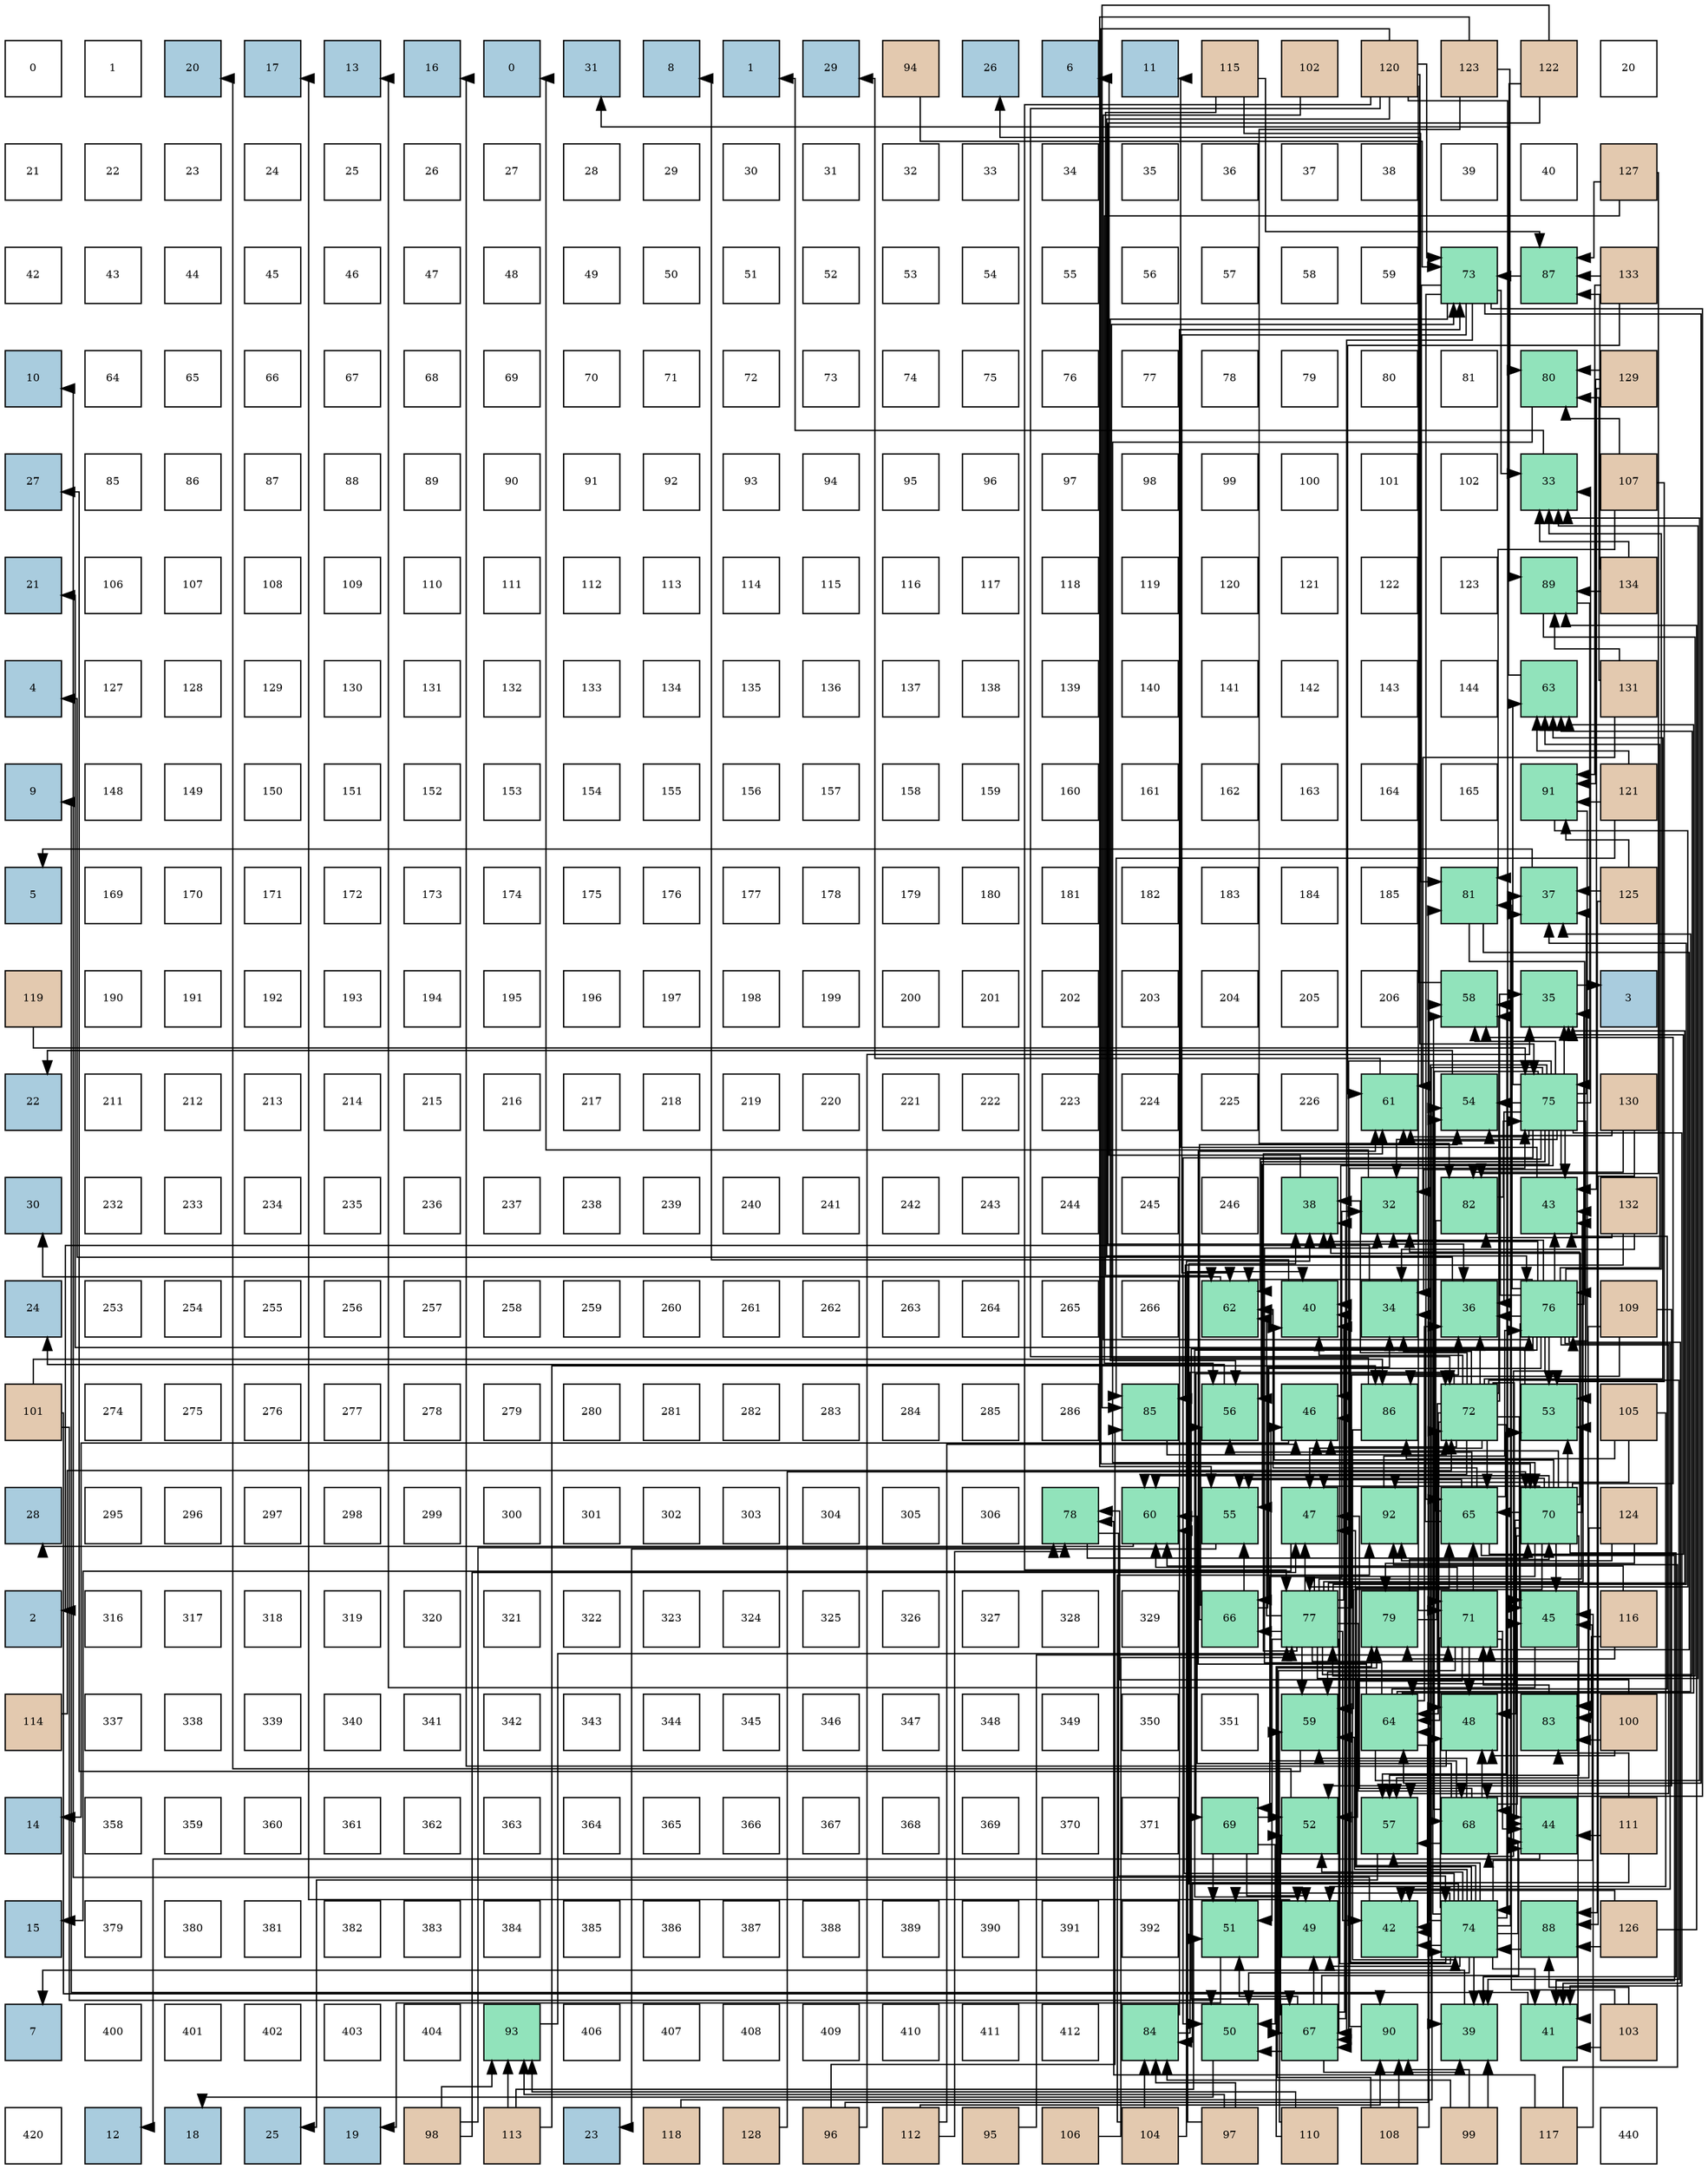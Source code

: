 digraph layout{
 rankdir=TB;
 splines=ortho;
 node [style=filled shape=square fixedsize=true width=0.6];
0[label="0", fontsize=8, fillcolor="#ffffff"];
1[label="1", fontsize=8, fillcolor="#ffffff"];
2[label="20", fontsize=8, fillcolor="#a9ccde"];
3[label="17", fontsize=8, fillcolor="#a9ccde"];
4[label="13", fontsize=8, fillcolor="#a9ccde"];
5[label="16", fontsize=8, fillcolor="#a9ccde"];
6[label="0", fontsize=8, fillcolor="#a9ccde"];
7[label="31", fontsize=8, fillcolor="#a9ccde"];
8[label="8", fontsize=8, fillcolor="#a9ccde"];
9[label="1", fontsize=8, fillcolor="#a9ccde"];
10[label="29", fontsize=8, fillcolor="#a9ccde"];
11[label="94", fontsize=8, fillcolor="#e3c9af"];
12[label="26", fontsize=8, fillcolor="#a9ccde"];
13[label="6", fontsize=8, fillcolor="#a9ccde"];
14[label="11", fontsize=8, fillcolor="#a9ccde"];
15[label="115", fontsize=8, fillcolor="#e3c9af"];
16[label="102", fontsize=8, fillcolor="#e3c9af"];
17[label="120", fontsize=8, fillcolor="#e3c9af"];
18[label="123", fontsize=8, fillcolor="#e3c9af"];
19[label="122", fontsize=8, fillcolor="#e3c9af"];
20[label="20", fontsize=8, fillcolor="#ffffff"];
21[label="21", fontsize=8, fillcolor="#ffffff"];
22[label="22", fontsize=8, fillcolor="#ffffff"];
23[label="23", fontsize=8, fillcolor="#ffffff"];
24[label="24", fontsize=8, fillcolor="#ffffff"];
25[label="25", fontsize=8, fillcolor="#ffffff"];
26[label="26", fontsize=8, fillcolor="#ffffff"];
27[label="27", fontsize=8, fillcolor="#ffffff"];
28[label="28", fontsize=8, fillcolor="#ffffff"];
29[label="29", fontsize=8, fillcolor="#ffffff"];
30[label="30", fontsize=8, fillcolor="#ffffff"];
31[label="31", fontsize=8, fillcolor="#ffffff"];
32[label="32", fontsize=8, fillcolor="#ffffff"];
33[label="33", fontsize=8, fillcolor="#ffffff"];
34[label="34", fontsize=8, fillcolor="#ffffff"];
35[label="35", fontsize=8, fillcolor="#ffffff"];
36[label="36", fontsize=8, fillcolor="#ffffff"];
37[label="37", fontsize=8, fillcolor="#ffffff"];
38[label="38", fontsize=8, fillcolor="#ffffff"];
39[label="39", fontsize=8, fillcolor="#ffffff"];
40[label="40", fontsize=8, fillcolor="#ffffff"];
41[label="127", fontsize=8, fillcolor="#e3c9af"];
42[label="42", fontsize=8, fillcolor="#ffffff"];
43[label="43", fontsize=8, fillcolor="#ffffff"];
44[label="44", fontsize=8, fillcolor="#ffffff"];
45[label="45", fontsize=8, fillcolor="#ffffff"];
46[label="46", fontsize=8, fillcolor="#ffffff"];
47[label="47", fontsize=8, fillcolor="#ffffff"];
48[label="48", fontsize=8, fillcolor="#ffffff"];
49[label="49", fontsize=8, fillcolor="#ffffff"];
50[label="50", fontsize=8, fillcolor="#ffffff"];
51[label="51", fontsize=8, fillcolor="#ffffff"];
52[label="52", fontsize=8, fillcolor="#ffffff"];
53[label="53", fontsize=8, fillcolor="#ffffff"];
54[label="54", fontsize=8, fillcolor="#ffffff"];
55[label="55", fontsize=8, fillcolor="#ffffff"];
56[label="56", fontsize=8, fillcolor="#ffffff"];
57[label="57", fontsize=8, fillcolor="#ffffff"];
58[label="58", fontsize=8, fillcolor="#ffffff"];
59[label="59", fontsize=8, fillcolor="#ffffff"];
60[label="73", fontsize=8, fillcolor="#91e3bb"];
61[label="87", fontsize=8, fillcolor="#91e3bb"];
62[label="133", fontsize=8, fillcolor="#e3c9af"];
63[label="10", fontsize=8, fillcolor="#a9ccde"];
64[label="64", fontsize=8, fillcolor="#ffffff"];
65[label="65", fontsize=8, fillcolor="#ffffff"];
66[label="66", fontsize=8, fillcolor="#ffffff"];
67[label="67", fontsize=8, fillcolor="#ffffff"];
68[label="68", fontsize=8, fillcolor="#ffffff"];
69[label="69", fontsize=8, fillcolor="#ffffff"];
70[label="70", fontsize=8, fillcolor="#ffffff"];
71[label="71", fontsize=8, fillcolor="#ffffff"];
72[label="72", fontsize=8, fillcolor="#ffffff"];
73[label="73", fontsize=8, fillcolor="#ffffff"];
74[label="74", fontsize=8, fillcolor="#ffffff"];
75[label="75", fontsize=8, fillcolor="#ffffff"];
76[label="76", fontsize=8, fillcolor="#ffffff"];
77[label="77", fontsize=8, fillcolor="#ffffff"];
78[label="78", fontsize=8, fillcolor="#ffffff"];
79[label="79", fontsize=8, fillcolor="#ffffff"];
80[label="80", fontsize=8, fillcolor="#ffffff"];
81[label="81", fontsize=8, fillcolor="#ffffff"];
82[label="80", fontsize=8, fillcolor="#91e3bb"];
83[label="129", fontsize=8, fillcolor="#e3c9af"];
84[label="27", fontsize=8, fillcolor="#a9ccde"];
85[label="85", fontsize=8, fillcolor="#ffffff"];
86[label="86", fontsize=8, fillcolor="#ffffff"];
87[label="87", fontsize=8, fillcolor="#ffffff"];
88[label="88", fontsize=8, fillcolor="#ffffff"];
89[label="89", fontsize=8, fillcolor="#ffffff"];
90[label="90", fontsize=8, fillcolor="#ffffff"];
91[label="91", fontsize=8, fillcolor="#ffffff"];
92[label="92", fontsize=8, fillcolor="#ffffff"];
93[label="93", fontsize=8, fillcolor="#ffffff"];
94[label="94", fontsize=8, fillcolor="#ffffff"];
95[label="95", fontsize=8, fillcolor="#ffffff"];
96[label="96", fontsize=8, fillcolor="#ffffff"];
97[label="97", fontsize=8, fillcolor="#ffffff"];
98[label="98", fontsize=8, fillcolor="#ffffff"];
99[label="99", fontsize=8, fillcolor="#ffffff"];
100[label="100", fontsize=8, fillcolor="#ffffff"];
101[label="101", fontsize=8, fillcolor="#ffffff"];
102[label="102", fontsize=8, fillcolor="#ffffff"];
103[label="33", fontsize=8, fillcolor="#91e3bb"];
104[label="107", fontsize=8, fillcolor="#e3c9af"];
105[label="21", fontsize=8, fillcolor="#a9ccde"];
106[label="106", fontsize=8, fillcolor="#ffffff"];
107[label="107", fontsize=8, fillcolor="#ffffff"];
108[label="108", fontsize=8, fillcolor="#ffffff"];
109[label="109", fontsize=8, fillcolor="#ffffff"];
110[label="110", fontsize=8, fillcolor="#ffffff"];
111[label="111", fontsize=8, fillcolor="#ffffff"];
112[label="112", fontsize=8, fillcolor="#ffffff"];
113[label="113", fontsize=8, fillcolor="#ffffff"];
114[label="114", fontsize=8, fillcolor="#ffffff"];
115[label="115", fontsize=8, fillcolor="#ffffff"];
116[label="116", fontsize=8, fillcolor="#ffffff"];
117[label="117", fontsize=8, fillcolor="#ffffff"];
118[label="118", fontsize=8, fillcolor="#ffffff"];
119[label="119", fontsize=8, fillcolor="#ffffff"];
120[label="120", fontsize=8, fillcolor="#ffffff"];
121[label="121", fontsize=8, fillcolor="#ffffff"];
122[label="122", fontsize=8, fillcolor="#ffffff"];
123[label="123", fontsize=8, fillcolor="#ffffff"];
124[label="89", fontsize=8, fillcolor="#91e3bb"];
125[label="134", fontsize=8, fillcolor="#e3c9af"];
126[label="4", fontsize=8, fillcolor="#a9ccde"];
127[label="127", fontsize=8, fillcolor="#ffffff"];
128[label="128", fontsize=8, fillcolor="#ffffff"];
129[label="129", fontsize=8, fillcolor="#ffffff"];
130[label="130", fontsize=8, fillcolor="#ffffff"];
131[label="131", fontsize=8, fillcolor="#ffffff"];
132[label="132", fontsize=8, fillcolor="#ffffff"];
133[label="133", fontsize=8, fillcolor="#ffffff"];
134[label="134", fontsize=8, fillcolor="#ffffff"];
135[label="135", fontsize=8, fillcolor="#ffffff"];
136[label="136", fontsize=8, fillcolor="#ffffff"];
137[label="137", fontsize=8, fillcolor="#ffffff"];
138[label="138", fontsize=8, fillcolor="#ffffff"];
139[label="139", fontsize=8, fillcolor="#ffffff"];
140[label="140", fontsize=8, fillcolor="#ffffff"];
141[label="141", fontsize=8, fillcolor="#ffffff"];
142[label="142", fontsize=8, fillcolor="#ffffff"];
143[label="143", fontsize=8, fillcolor="#ffffff"];
144[label="144", fontsize=8, fillcolor="#ffffff"];
145[label="63", fontsize=8, fillcolor="#91e3bb"];
146[label="131", fontsize=8, fillcolor="#e3c9af"];
147[label="9", fontsize=8, fillcolor="#a9ccde"];
148[label="148", fontsize=8, fillcolor="#ffffff"];
149[label="149", fontsize=8, fillcolor="#ffffff"];
150[label="150", fontsize=8, fillcolor="#ffffff"];
151[label="151", fontsize=8, fillcolor="#ffffff"];
152[label="152", fontsize=8, fillcolor="#ffffff"];
153[label="153", fontsize=8, fillcolor="#ffffff"];
154[label="154", fontsize=8, fillcolor="#ffffff"];
155[label="155", fontsize=8, fillcolor="#ffffff"];
156[label="156", fontsize=8, fillcolor="#ffffff"];
157[label="157", fontsize=8, fillcolor="#ffffff"];
158[label="158", fontsize=8, fillcolor="#ffffff"];
159[label="159", fontsize=8, fillcolor="#ffffff"];
160[label="160", fontsize=8, fillcolor="#ffffff"];
161[label="161", fontsize=8, fillcolor="#ffffff"];
162[label="162", fontsize=8, fillcolor="#ffffff"];
163[label="163", fontsize=8, fillcolor="#ffffff"];
164[label="164", fontsize=8, fillcolor="#ffffff"];
165[label="165", fontsize=8, fillcolor="#ffffff"];
166[label="91", fontsize=8, fillcolor="#91e3bb"];
167[label="121", fontsize=8, fillcolor="#e3c9af"];
168[label="5", fontsize=8, fillcolor="#a9ccde"];
169[label="169", fontsize=8, fillcolor="#ffffff"];
170[label="170", fontsize=8, fillcolor="#ffffff"];
171[label="171", fontsize=8, fillcolor="#ffffff"];
172[label="172", fontsize=8, fillcolor="#ffffff"];
173[label="173", fontsize=8, fillcolor="#ffffff"];
174[label="174", fontsize=8, fillcolor="#ffffff"];
175[label="175", fontsize=8, fillcolor="#ffffff"];
176[label="176", fontsize=8, fillcolor="#ffffff"];
177[label="177", fontsize=8, fillcolor="#ffffff"];
178[label="178", fontsize=8, fillcolor="#ffffff"];
179[label="179", fontsize=8, fillcolor="#ffffff"];
180[label="180", fontsize=8, fillcolor="#ffffff"];
181[label="181", fontsize=8, fillcolor="#ffffff"];
182[label="182", fontsize=8, fillcolor="#ffffff"];
183[label="183", fontsize=8, fillcolor="#ffffff"];
184[label="184", fontsize=8, fillcolor="#ffffff"];
185[label="185", fontsize=8, fillcolor="#ffffff"];
186[label="81", fontsize=8, fillcolor="#91e3bb"];
187[label="37", fontsize=8, fillcolor="#91e3bb"];
188[label="125", fontsize=8, fillcolor="#e3c9af"];
189[label="119", fontsize=8, fillcolor="#e3c9af"];
190[label="190", fontsize=8, fillcolor="#ffffff"];
191[label="191", fontsize=8, fillcolor="#ffffff"];
192[label="192", fontsize=8, fillcolor="#ffffff"];
193[label="193", fontsize=8, fillcolor="#ffffff"];
194[label="194", fontsize=8, fillcolor="#ffffff"];
195[label="195", fontsize=8, fillcolor="#ffffff"];
196[label="196", fontsize=8, fillcolor="#ffffff"];
197[label="197", fontsize=8, fillcolor="#ffffff"];
198[label="198", fontsize=8, fillcolor="#ffffff"];
199[label="199", fontsize=8, fillcolor="#ffffff"];
200[label="200", fontsize=8, fillcolor="#ffffff"];
201[label="201", fontsize=8, fillcolor="#ffffff"];
202[label="202", fontsize=8, fillcolor="#ffffff"];
203[label="203", fontsize=8, fillcolor="#ffffff"];
204[label="204", fontsize=8, fillcolor="#ffffff"];
205[label="205", fontsize=8, fillcolor="#ffffff"];
206[label="206", fontsize=8, fillcolor="#ffffff"];
207[label="58", fontsize=8, fillcolor="#91e3bb"];
208[label="35", fontsize=8, fillcolor="#91e3bb"];
209[label="3", fontsize=8, fillcolor="#a9ccde"];
210[label="22", fontsize=8, fillcolor="#a9ccde"];
211[label="211", fontsize=8, fillcolor="#ffffff"];
212[label="212", fontsize=8, fillcolor="#ffffff"];
213[label="213", fontsize=8, fillcolor="#ffffff"];
214[label="214", fontsize=8, fillcolor="#ffffff"];
215[label="215", fontsize=8, fillcolor="#ffffff"];
216[label="216", fontsize=8, fillcolor="#ffffff"];
217[label="217", fontsize=8, fillcolor="#ffffff"];
218[label="218", fontsize=8, fillcolor="#ffffff"];
219[label="219", fontsize=8, fillcolor="#ffffff"];
220[label="220", fontsize=8, fillcolor="#ffffff"];
221[label="221", fontsize=8, fillcolor="#ffffff"];
222[label="222", fontsize=8, fillcolor="#ffffff"];
223[label="223", fontsize=8, fillcolor="#ffffff"];
224[label="224", fontsize=8, fillcolor="#ffffff"];
225[label="225", fontsize=8, fillcolor="#ffffff"];
226[label="226", fontsize=8, fillcolor="#ffffff"];
227[label="61", fontsize=8, fillcolor="#91e3bb"];
228[label="54", fontsize=8, fillcolor="#91e3bb"];
229[label="75", fontsize=8, fillcolor="#91e3bb"];
230[label="130", fontsize=8, fillcolor="#e3c9af"];
231[label="30", fontsize=8, fillcolor="#a9ccde"];
232[label="232", fontsize=8, fillcolor="#ffffff"];
233[label="233", fontsize=8, fillcolor="#ffffff"];
234[label="234", fontsize=8, fillcolor="#ffffff"];
235[label="235", fontsize=8, fillcolor="#ffffff"];
236[label="236", fontsize=8, fillcolor="#ffffff"];
237[label="237", fontsize=8, fillcolor="#ffffff"];
238[label="238", fontsize=8, fillcolor="#ffffff"];
239[label="239", fontsize=8, fillcolor="#ffffff"];
240[label="240", fontsize=8, fillcolor="#ffffff"];
241[label="241", fontsize=8, fillcolor="#ffffff"];
242[label="242", fontsize=8, fillcolor="#ffffff"];
243[label="243", fontsize=8, fillcolor="#ffffff"];
244[label="244", fontsize=8, fillcolor="#ffffff"];
245[label="245", fontsize=8, fillcolor="#ffffff"];
246[label="246", fontsize=8, fillcolor="#ffffff"];
247[label="38", fontsize=8, fillcolor="#91e3bb"];
248[label="32", fontsize=8, fillcolor="#91e3bb"];
249[label="82", fontsize=8, fillcolor="#91e3bb"];
250[label="43", fontsize=8, fillcolor="#91e3bb"];
251[label="132", fontsize=8, fillcolor="#e3c9af"];
252[label="24", fontsize=8, fillcolor="#a9ccde"];
253[label="253", fontsize=8, fillcolor="#ffffff"];
254[label="254", fontsize=8, fillcolor="#ffffff"];
255[label="255", fontsize=8, fillcolor="#ffffff"];
256[label="256", fontsize=8, fillcolor="#ffffff"];
257[label="257", fontsize=8, fillcolor="#ffffff"];
258[label="258", fontsize=8, fillcolor="#ffffff"];
259[label="259", fontsize=8, fillcolor="#ffffff"];
260[label="260", fontsize=8, fillcolor="#ffffff"];
261[label="261", fontsize=8, fillcolor="#ffffff"];
262[label="262", fontsize=8, fillcolor="#ffffff"];
263[label="263", fontsize=8, fillcolor="#ffffff"];
264[label="264", fontsize=8, fillcolor="#ffffff"];
265[label="265", fontsize=8, fillcolor="#ffffff"];
266[label="266", fontsize=8, fillcolor="#ffffff"];
267[label="62", fontsize=8, fillcolor="#91e3bb"];
268[label="40", fontsize=8, fillcolor="#91e3bb"];
269[label="34", fontsize=8, fillcolor="#91e3bb"];
270[label="36", fontsize=8, fillcolor="#91e3bb"];
271[label="76", fontsize=8, fillcolor="#91e3bb"];
272[label="109", fontsize=8, fillcolor="#e3c9af"];
273[label="101", fontsize=8, fillcolor="#e3c9af"];
274[label="274", fontsize=8, fillcolor="#ffffff"];
275[label="275", fontsize=8, fillcolor="#ffffff"];
276[label="276", fontsize=8, fillcolor="#ffffff"];
277[label="277", fontsize=8, fillcolor="#ffffff"];
278[label="278", fontsize=8, fillcolor="#ffffff"];
279[label="279", fontsize=8, fillcolor="#ffffff"];
280[label="280", fontsize=8, fillcolor="#ffffff"];
281[label="281", fontsize=8, fillcolor="#ffffff"];
282[label="282", fontsize=8, fillcolor="#ffffff"];
283[label="283", fontsize=8, fillcolor="#ffffff"];
284[label="284", fontsize=8, fillcolor="#ffffff"];
285[label="285", fontsize=8, fillcolor="#ffffff"];
286[label="286", fontsize=8, fillcolor="#ffffff"];
287[label="85", fontsize=8, fillcolor="#91e3bb"];
288[label="56", fontsize=8, fillcolor="#91e3bb"];
289[label="46", fontsize=8, fillcolor="#91e3bb"];
290[label="86", fontsize=8, fillcolor="#91e3bb"];
291[label="72", fontsize=8, fillcolor="#91e3bb"];
292[label="53", fontsize=8, fillcolor="#91e3bb"];
293[label="105", fontsize=8, fillcolor="#e3c9af"];
294[label="28", fontsize=8, fillcolor="#a9ccde"];
295[label="295", fontsize=8, fillcolor="#ffffff"];
296[label="296", fontsize=8, fillcolor="#ffffff"];
297[label="297", fontsize=8, fillcolor="#ffffff"];
298[label="298", fontsize=8, fillcolor="#ffffff"];
299[label="299", fontsize=8, fillcolor="#ffffff"];
300[label="300", fontsize=8, fillcolor="#ffffff"];
301[label="301", fontsize=8, fillcolor="#ffffff"];
302[label="302", fontsize=8, fillcolor="#ffffff"];
303[label="303", fontsize=8, fillcolor="#ffffff"];
304[label="304", fontsize=8, fillcolor="#ffffff"];
305[label="305", fontsize=8, fillcolor="#ffffff"];
306[label="306", fontsize=8, fillcolor="#ffffff"];
307[label="78", fontsize=8, fillcolor="#91e3bb"];
308[label="60", fontsize=8, fillcolor="#91e3bb"];
309[label="55", fontsize=8, fillcolor="#91e3bb"];
310[label="47", fontsize=8, fillcolor="#91e3bb"];
311[label="92", fontsize=8, fillcolor="#91e3bb"];
312[label="65", fontsize=8, fillcolor="#91e3bb"];
313[label="70", fontsize=8, fillcolor="#91e3bb"];
314[label="124", fontsize=8, fillcolor="#e3c9af"];
315[label="2", fontsize=8, fillcolor="#a9ccde"];
316[label="316", fontsize=8, fillcolor="#ffffff"];
317[label="317", fontsize=8, fillcolor="#ffffff"];
318[label="318", fontsize=8, fillcolor="#ffffff"];
319[label="319", fontsize=8, fillcolor="#ffffff"];
320[label="320", fontsize=8, fillcolor="#ffffff"];
321[label="321", fontsize=8, fillcolor="#ffffff"];
322[label="322", fontsize=8, fillcolor="#ffffff"];
323[label="323", fontsize=8, fillcolor="#ffffff"];
324[label="324", fontsize=8, fillcolor="#ffffff"];
325[label="325", fontsize=8, fillcolor="#ffffff"];
326[label="326", fontsize=8, fillcolor="#ffffff"];
327[label="327", fontsize=8, fillcolor="#ffffff"];
328[label="328", fontsize=8, fillcolor="#ffffff"];
329[label="329", fontsize=8, fillcolor="#ffffff"];
330[label="66", fontsize=8, fillcolor="#91e3bb"];
331[label="77", fontsize=8, fillcolor="#91e3bb"];
332[label="79", fontsize=8, fillcolor="#91e3bb"];
333[label="71", fontsize=8, fillcolor="#91e3bb"];
334[label="45", fontsize=8, fillcolor="#91e3bb"];
335[label="116", fontsize=8, fillcolor="#e3c9af"];
336[label="114", fontsize=8, fillcolor="#e3c9af"];
337[label="337", fontsize=8, fillcolor="#ffffff"];
338[label="338", fontsize=8, fillcolor="#ffffff"];
339[label="339", fontsize=8, fillcolor="#ffffff"];
340[label="340", fontsize=8, fillcolor="#ffffff"];
341[label="341", fontsize=8, fillcolor="#ffffff"];
342[label="342", fontsize=8, fillcolor="#ffffff"];
343[label="343", fontsize=8, fillcolor="#ffffff"];
344[label="344", fontsize=8, fillcolor="#ffffff"];
345[label="345", fontsize=8, fillcolor="#ffffff"];
346[label="346", fontsize=8, fillcolor="#ffffff"];
347[label="347", fontsize=8, fillcolor="#ffffff"];
348[label="348", fontsize=8, fillcolor="#ffffff"];
349[label="349", fontsize=8, fillcolor="#ffffff"];
350[label="350", fontsize=8, fillcolor="#ffffff"];
351[label="351", fontsize=8, fillcolor="#ffffff"];
352[label="59", fontsize=8, fillcolor="#91e3bb"];
353[label="64", fontsize=8, fillcolor="#91e3bb"];
354[label="48", fontsize=8, fillcolor="#91e3bb"];
355[label="83", fontsize=8, fillcolor="#91e3bb"];
356[label="100", fontsize=8, fillcolor="#e3c9af"];
357[label="14", fontsize=8, fillcolor="#a9ccde"];
358[label="358", fontsize=8, fillcolor="#ffffff"];
359[label="359", fontsize=8, fillcolor="#ffffff"];
360[label="360", fontsize=8, fillcolor="#ffffff"];
361[label="361", fontsize=8, fillcolor="#ffffff"];
362[label="362", fontsize=8, fillcolor="#ffffff"];
363[label="363", fontsize=8, fillcolor="#ffffff"];
364[label="364", fontsize=8, fillcolor="#ffffff"];
365[label="365", fontsize=8, fillcolor="#ffffff"];
366[label="366", fontsize=8, fillcolor="#ffffff"];
367[label="367", fontsize=8, fillcolor="#ffffff"];
368[label="368", fontsize=8, fillcolor="#ffffff"];
369[label="369", fontsize=8, fillcolor="#ffffff"];
370[label="370", fontsize=8, fillcolor="#ffffff"];
371[label="371", fontsize=8, fillcolor="#ffffff"];
372[label="69", fontsize=8, fillcolor="#91e3bb"];
373[label="52", fontsize=8, fillcolor="#91e3bb"];
374[label="57", fontsize=8, fillcolor="#91e3bb"];
375[label="68", fontsize=8, fillcolor="#91e3bb"];
376[label="44", fontsize=8, fillcolor="#91e3bb"];
377[label="111", fontsize=8, fillcolor="#e3c9af"];
378[label="15", fontsize=8, fillcolor="#a9ccde"];
379[label="379", fontsize=8, fillcolor="#ffffff"];
380[label="380", fontsize=8, fillcolor="#ffffff"];
381[label="381", fontsize=8, fillcolor="#ffffff"];
382[label="382", fontsize=8, fillcolor="#ffffff"];
383[label="383", fontsize=8, fillcolor="#ffffff"];
384[label="384", fontsize=8, fillcolor="#ffffff"];
385[label="385", fontsize=8, fillcolor="#ffffff"];
386[label="386", fontsize=8, fillcolor="#ffffff"];
387[label="387", fontsize=8, fillcolor="#ffffff"];
388[label="388", fontsize=8, fillcolor="#ffffff"];
389[label="389", fontsize=8, fillcolor="#ffffff"];
390[label="390", fontsize=8, fillcolor="#ffffff"];
391[label="391", fontsize=8, fillcolor="#ffffff"];
392[label="392", fontsize=8, fillcolor="#ffffff"];
393[label="51", fontsize=8, fillcolor="#91e3bb"];
394[label="49", fontsize=8, fillcolor="#91e3bb"];
395[label="42", fontsize=8, fillcolor="#91e3bb"];
396[label="74", fontsize=8, fillcolor="#91e3bb"];
397[label="88", fontsize=8, fillcolor="#91e3bb"];
398[label="126", fontsize=8, fillcolor="#e3c9af"];
399[label="7", fontsize=8, fillcolor="#a9ccde"];
400[label="400", fontsize=8, fillcolor="#ffffff"];
401[label="401", fontsize=8, fillcolor="#ffffff"];
402[label="402", fontsize=8, fillcolor="#ffffff"];
403[label="403", fontsize=8, fillcolor="#ffffff"];
404[label="404", fontsize=8, fillcolor="#ffffff"];
405[label="93", fontsize=8, fillcolor="#91e3bb"];
406[label="406", fontsize=8, fillcolor="#ffffff"];
407[label="407", fontsize=8, fillcolor="#ffffff"];
408[label="408", fontsize=8, fillcolor="#ffffff"];
409[label="409", fontsize=8, fillcolor="#ffffff"];
410[label="410", fontsize=8, fillcolor="#ffffff"];
411[label="411", fontsize=8, fillcolor="#ffffff"];
412[label="412", fontsize=8, fillcolor="#ffffff"];
413[label="84", fontsize=8, fillcolor="#91e3bb"];
414[label="50", fontsize=8, fillcolor="#91e3bb"];
415[label="67", fontsize=8, fillcolor="#91e3bb"];
416[label="90", fontsize=8, fillcolor="#91e3bb"];
417[label="39", fontsize=8, fillcolor="#91e3bb"];
418[label="41", fontsize=8, fillcolor="#91e3bb"];
419[label="103", fontsize=8, fillcolor="#e3c9af"];
420[label="420", fontsize=8, fillcolor="#ffffff"];
421[label="12", fontsize=8, fillcolor="#a9ccde"];
422[label="18", fontsize=8, fillcolor="#a9ccde"];
423[label="25", fontsize=8, fillcolor="#a9ccde"];
424[label="19", fontsize=8, fillcolor="#a9ccde"];
425[label="98", fontsize=8, fillcolor="#e3c9af"];
426[label="113", fontsize=8, fillcolor="#e3c9af"];
427[label="23", fontsize=8, fillcolor="#a9ccde"];
428[label="118", fontsize=8, fillcolor="#e3c9af"];
429[label="128", fontsize=8, fillcolor="#e3c9af"];
430[label="96", fontsize=8, fillcolor="#e3c9af"];
431[label="112", fontsize=8, fillcolor="#e3c9af"];
432[label="95", fontsize=8, fillcolor="#e3c9af"];
433[label="106", fontsize=8, fillcolor="#e3c9af"];
434[label="104", fontsize=8, fillcolor="#e3c9af"];
435[label="97", fontsize=8, fillcolor="#e3c9af"];
436[label="110", fontsize=8, fillcolor="#e3c9af"];
437[label="108", fontsize=8, fillcolor="#e3c9af"];
438[label="99", fontsize=8, fillcolor="#e3c9af"];
439[label="117", fontsize=8, fillcolor="#e3c9af"];
440[label="440", fontsize=8, fillcolor="#ffffff"];
edge [constraint=false, style=vis];248 -> 6;
103 -> 9;
269 -> 315;
208 -> 209;
270 -> 126;
187 -> 168;
247 -> 13;
417 -> 399;
268 -> 8;
418 -> 147;
395 -> 63;
250 -> 14;
376 -> 421;
334 -> 4;
289 -> 357;
310 -> 378;
354 -> 5;
394 -> 3;
414 -> 422;
393 -> 424;
373 -> 2;
292 -> 105;
228 -> 210;
309 -> 427;
288 -> 252;
374 -> 423;
207 -> 12;
352 -> 84;
308 -> 294;
227 -> 10;
267 -> 231;
145 -> 7;
353 -> 248;
353 -> 103;
353 -> 270;
353 -> 187;
353 -> 395;
353 -> 250;
353 -> 227;
353 -> 145;
312 -> 269;
312 -> 208;
312 -> 418;
312 -> 292;
312 -> 228;
312 -> 309;
312 -> 288;
312 -> 267;
330 -> 269;
330 -> 228;
330 -> 309;
330 -> 288;
415 -> 247;
415 -> 417;
415 -> 268;
415 -> 376;
415 -> 394;
415 -> 414;
415 -> 393;
415 -> 373;
375 -> 334;
375 -> 289;
375 -> 310;
375 -> 354;
375 -> 374;
375 -> 207;
375 -> 352;
375 -> 308;
372 -> 394;
372 -> 414;
372 -> 393;
372 -> 373;
313 -> 248;
313 -> 247;
313 -> 417;
313 -> 268;
313 -> 250;
313 -> 376;
313 -> 334;
313 -> 289;
313 -> 310;
313 -> 354;
313 -> 292;
313 -> 309;
313 -> 374;
313 -> 207;
313 -> 352;
313 -> 308;
313 -> 353;
313 -> 312;
313 -> 372;
333 -> 376;
333 -> 354;
333 -> 373;
333 -> 308;
333 -> 353;
333 -> 312;
333 -> 415;
333 -> 375;
291 -> 269;
291 -> 208;
291 -> 270;
291 -> 247;
291 -> 417;
291 -> 268;
291 -> 376;
291 -> 334;
291 -> 289;
291 -> 310;
291 -> 354;
291 -> 374;
291 -> 207;
291 -> 352;
291 -> 308;
291 -> 145;
291 -> 353;
291 -> 312;
291 -> 372;
60 -> 103;
60 -> 288;
60 -> 227;
60 -> 267;
60 -> 353;
60 -> 312;
60 -> 415;
60 -> 375;
396 -> 187;
396 -> 247;
396 -> 417;
396 -> 268;
396 -> 418;
396 -> 395;
396 -> 376;
396 -> 334;
396 -> 289;
396 -> 310;
396 -> 354;
396 -> 394;
396 -> 414;
396 -> 393;
396 -> 373;
396 -> 228;
396 -> 374;
396 -> 207;
396 -> 352;
396 -> 308;
396 -> 353;
396 -> 312;
229 -> 248;
229 -> 103;
229 -> 269;
229 -> 208;
229 -> 270;
229 -> 187;
229 -> 417;
229 -> 418;
229 -> 395;
229 -> 250;
229 -> 289;
229 -> 414;
229 -> 292;
229 -> 228;
229 -> 309;
229 -> 288;
229 -> 207;
229 -> 227;
229 -> 267;
229 -> 145;
229 -> 415;
229 -> 375;
271 -> 248;
271 -> 103;
271 -> 208;
271 -> 270;
271 -> 187;
271 -> 247;
271 -> 418;
271 -> 395;
271 -> 250;
271 -> 334;
271 -> 394;
271 -> 292;
271 -> 374;
271 -> 227;
271 -> 267;
271 -> 145;
271 -> 330;
271 -> 415;
271 -> 375;
331 -> 248;
331 -> 103;
331 -> 208;
331 -> 270;
331 -> 187;
331 -> 268;
331 -> 418;
331 -> 395;
331 -> 250;
331 -> 310;
331 -> 393;
331 -> 292;
331 -> 352;
331 -> 227;
331 -> 267;
331 -> 145;
331 -> 330;
331 -> 415;
331 -> 375;
307 -> 313;
307 -> 396;
332 -> 313;
332 -> 291;
82 -> 313;
186 -> 333;
186 -> 271;
249 -> 333;
249 -> 229;
355 -> 333;
413 -> 291;
413 -> 60;
287 -> 291;
290 -> 60;
290 -> 396;
61 -> 60;
397 -> 396;
124 -> 229;
124 -> 331;
416 -> 229;
166 -> 271;
166 -> 331;
311 -> 271;
405 -> 331;
11 -> 60;
432 -> 333;
430 -> 208;
430 -> 186;
430 -> 287;
435 -> 268;
435 -> 413;
435 -> 405;
425 -> 310;
425 -> 307;
425 -> 405;
438 -> 417;
438 -> 413;
438 -> 416;
356 -> 354;
356 -> 307;
356 -> 355;
273 -> 414;
273 -> 290;
273 -> 416;
16 -> 271;
419 -> 418;
419 -> 186;
419 -> 397;
434 -> 247;
434 -> 413;
434 -> 311;
293 -> 394;
293 -> 290;
293 -> 311;
433 -> 331;
104 -> 292;
104 -> 82;
104 -> 186;
437 -> 207;
437 -> 332;
437 -> 416;
272 -> 373;
272 -> 355;
272 -> 290;
436 -> 352;
436 -> 332;
436 -> 405;
377 -> 376;
377 -> 355;
377 -> 413;
431 -> 289;
431 -> 307;
431 -> 416;
426 -> 393;
426 -> 290;
426 -> 405;
336 -> 291;
15 -> 267;
15 -> 186;
15 -> 61;
335 -> 308;
335 -> 332;
335 -> 355;
439 -> 334;
439 -> 307;
439 -> 311;
428 -> 396;
189 -> 229;
17 -> 313;
17 -> 333;
17 -> 291;
17 -> 60;
17 -> 396;
17 -> 229;
17 -> 271;
17 -> 331;
167 -> 145;
167 -> 287;
167 -> 166;
19 -> 270;
19 -> 287;
19 -> 124;
18 -> 309;
18 -> 82;
18 -> 249;
314 -> 374;
314 -> 332;
314 -> 311;
188 -> 187;
188 -> 397;
188 -> 166;
398 -> 395;
398 -> 397;
398 -> 124;
41 -> 288;
41 -> 249;
41 -> 61;
429 -> 313;
83 -> 250;
83 -> 82;
83 -> 166;
230 -> 228;
230 -> 249;
230 -> 397;
146 -> 248;
146 -> 82;
146 -> 124;
251 -> 269;
251 -> 249;
251 -> 287;
62 -> 227;
62 -> 61;
62 -> 166;
125 -> 103;
125 -> 61;
125 -> 124;
edge [constraint=true, style=invis];
0 -> 21 -> 42 -> 63 -> 84 -> 105 -> 126 -> 147 -> 168 -> 189 -> 210 -> 231 -> 252 -> 273 -> 294 -> 315 -> 336 -> 357 -> 378 -> 399 -> 420;
1 -> 22 -> 43 -> 64 -> 85 -> 106 -> 127 -> 148 -> 169 -> 190 -> 211 -> 232 -> 253 -> 274 -> 295 -> 316 -> 337 -> 358 -> 379 -> 400 -> 421;
2 -> 23 -> 44 -> 65 -> 86 -> 107 -> 128 -> 149 -> 170 -> 191 -> 212 -> 233 -> 254 -> 275 -> 296 -> 317 -> 338 -> 359 -> 380 -> 401 -> 422;
3 -> 24 -> 45 -> 66 -> 87 -> 108 -> 129 -> 150 -> 171 -> 192 -> 213 -> 234 -> 255 -> 276 -> 297 -> 318 -> 339 -> 360 -> 381 -> 402 -> 423;
4 -> 25 -> 46 -> 67 -> 88 -> 109 -> 130 -> 151 -> 172 -> 193 -> 214 -> 235 -> 256 -> 277 -> 298 -> 319 -> 340 -> 361 -> 382 -> 403 -> 424;
5 -> 26 -> 47 -> 68 -> 89 -> 110 -> 131 -> 152 -> 173 -> 194 -> 215 -> 236 -> 257 -> 278 -> 299 -> 320 -> 341 -> 362 -> 383 -> 404 -> 425;
6 -> 27 -> 48 -> 69 -> 90 -> 111 -> 132 -> 153 -> 174 -> 195 -> 216 -> 237 -> 258 -> 279 -> 300 -> 321 -> 342 -> 363 -> 384 -> 405 -> 426;
7 -> 28 -> 49 -> 70 -> 91 -> 112 -> 133 -> 154 -> 175 -> 196 -> 217 -> 238 -> 259 -> 280 -> 301 -> 322 -> 343 -> 364 -> 385 -> 406 -> 427;
8 -> 29 -> 50 -> 71 -> 92 -> 113 -> 134 -> 155 -> 176 -> 197 -> 218 -> 239 -> 260 -> 281 -> 302 -> 323 -> 344 -> 365 -> 386 -> 407 -> 428;
9 -> 30 -> 51 -> 72 -> 93 -> 114 -> 135 -> 156 -> 177 -> 198 -> 219 -> 240 -> 261 -> 282 -> 303 -> 324 -> 345 -> 366 -> 387 -> 408 -> 429;
10 -> 31 -> 52 -> 73 -> 94 -> 115 -> 136 -> 157 -> 178 -> 199 -> 220 -> 241 -> 262 -> 283 -> 304 -> 325 -> 346 -> 367 -> 388 -> 409 -> 430;
11 -> 32 -> 53 -> 74 -> 95 -> 116 -> 137 -> 158 -> 179 -> 200 -> 221 -> 242 -> 263 -> 284 -> 305 -> 326 -> 347 -> 368 -> 389 -> 410 -> 431;
12 -> 33 -> 54 -> 75 -> 96 -> 117 -> 138 -> 159 -> 180 -> 201 -> 222 -> 243 -> 264 -> 285 -> 306 -> 327 -> 348 -> 369 -> 390 -> 411 -> 432;
13 -> 34 -> 55 -> 76 -> 97 -> 118 -> 139 -> 160 -> 181 -> 202 -> 223 -> 244 -> 265 -> 286 -> 307 -> 328 -> 349 -> 370 -> 391 -> 412 -> 433;
14 -> 35 -> 56 -> 77 -> 98 -> 119 -> 140 -> 161 -> 182 -> 203 -> 224 -> 245 -> 266 -> 287 -> 308 -> 329 -> 350 -> 371 -> 392 -> 413 -> 434;
15 -> 36 -> 57 -> 78 -> 99 -> 120 -> 141 -> 162 -> 183 -> 204 -> 225 -> 246 -> 267 -> 288 -> 309 -> 330 -> 351 -> 372 -> 393 -> 414 -> 435;
16 -> 37 -> 58 -> 79 -> 100 -> 121 -> 142 -> 163 -> 184 -> 205 -> 226 -> 247 -> 268 -> 289 -> 310 -> 331 -> 352 -> 373 -> 394 -> 415 -> 436;
17 -> 38 -> 59 -> 80 -> 101 -> 122 -> 143 -> 164 -> 185 -> 206 -> 227 -> 248 -> 269 -> 290 -> 311 -> 332 -> 353 -> 374 -> 395 -> 416 -> 437;
18 -> 39 -> 60 -> 81 -> 102 -> 123 -> 144 -> 165 -> 186 -> 207 -> 228 -> 249 -> 270 -> 291 -> 312 -> 333 -> 354 -> 375 -> 396 -> 417 -> 438;
19 -> 40 -> 61 -> 82 -> 103 -> 124 -> 145 -> 166 -> 187 -> 208 -> 229 -> 250 -> 271 -> 292 -> 313 -> 334 -> 355 -> 376 -> 397 -> 418 -> 439;
20 -> 41 -> 62 -> 83 -> 104 -> 125 -> 146 -> 167 -> 188 -> 209 -> 230 -> 251 -> 272 -> 293 -> 314 -> 335 -> 356 -> 377 -> 398 -> 419 -> 440;
rank = same {0 -> 1 -> 2 -> 3 -> 4 -> 5 -> 6 -> 7 -> 8 -> 9 -> 10 -> 11 -> 12 -> 13 -> 14 -> 15 -> 16 -> 17 -> 18 -> 19 -> 20};
rank = same {21 -> 22 -> 23 -> 24 -> 25 -> 26 -> 27 -> 28 -> 29 -> 30 -> 31 -> 32 -> 33 -> 34 -> 35 -> 36 -> 37 -> 38 -> 39 -> 40 -> 41};
rank = same {42 -> 43 -> 44 -> 45 -> 46 -> 47 -> 48 -> 49 -> 50 -> 51 -> 52 -> 53 -> 54 -> 55 -> 56 -> 57 -> 58 -> 59 -> 60 -> 61 -> 62};
rank = same {63 -> 64 -> 65 -> 66 -> 67 -> 68 -> 69 -> 70 -> 71 -> 72 -> 73 -> 74 -> 75 -> 76 -> 77 -> 78 -> 79 -> 80 -> 81 -> 82 -> 83};
rank = same {84 -> 85 -> 86 -> 87 -> 88 -> 89 -> 90 -> 91 -> 92 -> 93 -> 94 -> 95 -> 96 -> 97 -> 98 -> 99 -> 100 -> 101 -> 102 -> 103 -> 104};
rank = same {105 -> 106 -> 107 -> 108 -> 109 -> 110 -> 111 -> 112 -> 113 -> 114 -> 115 -> 116 -> 117 -> 118 -> 119 -> 120 -> 121 -> 122 -> 123 -> 124 -> 125};
rank = same {126 -> 127 -> 128 -> 129 -> 130 -> 131 -> 132 -> 133 -> 134 -> 135 -> 136 -> 137 -> 138 -> 139 -> 140 -> 141 -> 142 -> 143 -> 144 -> 145 -> 146};
rank = same {147 -> 148 -> 149 -> 150 -> 151 -> 152 -> 153 -> 154 -> 155 -> 156 -> 157 -> 158 -> 159 -> 160 -> 161 -> 162 -> 163 -> 164 -> 165 -> 166 -> 167};
rank = same {168 -> 169 -> 170 -> 171 -> 172 -> 173 -> 174 -> 175 -> 176 -> 177 -> 178 -> 179 -> 180 -> 181 -> 182 -> 183 -> 184 -> 185 -> 186 -> 187 -> 188};
rank = same {189 -> 190 -> 191 -> 192 -> 193 -> 194 -> 195 -> 196 -> 197 -> 198 -> 199 -> 200 -> 201 -> 202 -> 203 -> 204 -> 205 -> 206 -> 207 -> 208 -> 209};
rank = same {210 -> 211 -> 212 -> 213 -> 214 -> 215 -> 216 -> 217 -> 218 -> 219 -> 220 -> 221 -> 222 -> 223 -> 224 -> 225 -> 226 -> 227 -> 228 -> 229 -> 230};
rank = same {231 -> 232 -> 233 -> 234 -> 235 -> 236 -> 237 -> 238 -> 239 -> 240 -> 241 -> 242 -> 243 -> 244 -> 245 -> 246 -> 247 -> 248 -> 249 -> 250 -> 251};
rank = same {252 -> 253 -> 254 -> 255 -> 256 -> 257 -> 258 -> 259 -> 260 -> 261 -> 262 -> 263 -> 264 -> 265 -> 266 -> 267 -> 268 -> 269 -> 270 -> 271 -> 272};
rank = same {273 -> 274 -> 275 -> 276 -> 277 -> 278 -> 279 -> 280 -> 281 -> 282 -> 283 -> 284 -> 285 -> 286 -> 287 -> 288 -> 289 -> 290 -> 291 -> 292 -> 293};
rank = same {294 -> 295 -> 296 -> 297 -> 298 -> 299 -> 300 -> 301 -> 302 -> 303 -> 304 -> 305 -> 306 -> 307 -> 308 -> 309 -> 310 -> 311 -> 312 -> 313 -> 314};
rank = same {315 -> 316 -> 317 -> 318 -> 319 -> 320 -> 321 -> 322 -> 323 -> 324 -> 325 -> 326 -> 327 -> 328 -> 329 -> 330 -> 331 -> 332 -> 333 -> 334 -> 335};
rank = same {336 -> 337 -> 338 -> 339 -> 340 -> 341 -> 342 -> 343 -> 344 -> 345 -> 346 -> 347 -> 348 -> 349 -> 350 -> 351 -> 352 -> 353 -> 354 -> 355 -> 356};
rank = same {357 -> 358 -> 359 -> 360 -> 361 -> 362 -> 363 -> 364 -> 365 -> 366 -> 367 -> 368 -> 369 -> 370 -> 371 -> 372 -> 373 -> 374 -> 375 -> 376 -> 377};
rank = same {378 -> 379 -> 380 -> 381 -> 382 -> 383 -> 384 -> 385 -> 386 -> 387 -> 388 -> 389 -> 390 -> 391 -> 392 -> 393 -> 394 -> 395 -> 396 -> 397 -> 398};
rank = same {399 -> 400 -> 401 -> 402 -> 403 -> 404 -> 405 -> 406 -> 407 -> 408 -> 409 -> 410 -> 411 -> 412 -> 413 -> 414 -> 415 -> 416 -> 417 -> 418 -> 419};
rank = same {420 -> 421 -> 422 -> 423 -> 424 -> 425 -> 426 -> 427 -> 428 -> 429 -> 430 -> 431 -> 432 -> 433 -> 434 -> 435 -> 436 -> 437 -> 438 -> 439 -> 440};
}